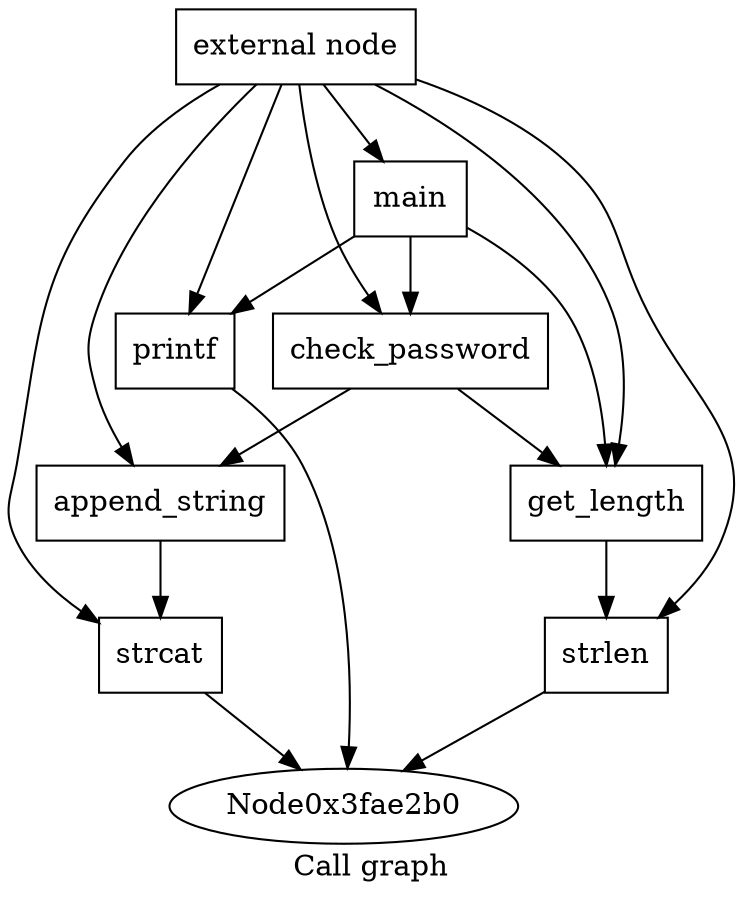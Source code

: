 digraph "Call graph" {
	label="Call graph";

	Node0x3fae270 [shape=record,label="{external node}"];
	Node0x3fae270 -> Node0x3fbcd70;
	Node0x3fae270 -> Node0x3fbcdf0;
	Node0x3fae270 -> Node0x3fbcef0;
	Node0x3fae270 -> Node0x3fc4490;
	Node0x3fae270 -> Node0x3fc4570;
	Node0x3fae270 -> Node0x3fbcf30;
	Node0x3fae270 -> Node0x3fbc740;
	Node0x3fbcef0 [shape=record,label="{append_string}"];
	Node0x3fbcef0 -> Node0x3fc4490;
	Node0x3fbcdf0 [shape=record,label="{strlen}"];
	Node0x3fbcdf0 -> Node0x3fae2b0;
	Node0x3fbcd70 [shape=record,label="{get_length}"];
	Node0x3fbcd70 -> Node0x3fbcdf0;
	Node0x3fc4490 [shape=record,label="{strcat}"];
	Node0x3fc4490 -> Node0x3fae2b0;
	Node0x3fc4570 [shape=record,label="{check_password}"];
	Node0x3fc4570 -> Node0x3fbcd70;
	Node0x3fc4570 -> Node0x3fbcef0;
	Node0x3fbcf30 [shape=record,label="{main}"];
	Node0x3fbcf30 -> Node0x3fbcd70;
	Node0x3fbcf30 -> Node0x3fc4570;
	Node0x3fbcf30 -> Node0x3fbc740;
	Node0x3fbc740 [shape=record,label="{printf}"];
	Node0x3fbc740 -> Node0x3fae2b0;
}
